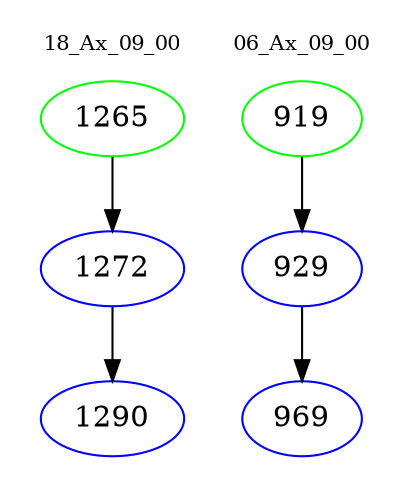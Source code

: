 digraph{
subgraph cluster_0 {
color = white
label = "18_Ax_09_00";
fontsize=10;
T0_1265 [label="1265", color="green"]
T0_1265 -> T0_1272 [color="black"]
T0_1272 [label="1272", color="blue"]
T0_1272 -> T0_1290 [color="black"]
T0_1290 [label="1290", color="blue"]
}
subgraph cluster_1 {
color = white
label = "06_Ax_09_00";
fontsize=10;
T1_919 [label="919", color="green"]
T1_919 -> T1_929 [color="black"]
T1_929 [label="929", color="blue"]
T1_929 -> T1_969 [color="black"]
T1_969 [label="969", color="blue"]
}
}
